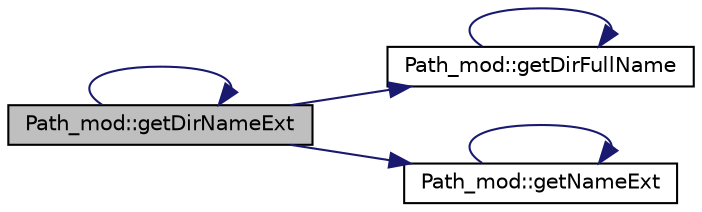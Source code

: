 digraph "Path_mod::getDirNameExt"
{
 // LATEX_PDF_SIZE
  edge [fontname="Helvetica",fontsize="10",labelfontname="Helvetica",labelfontsize="10"];
  node [fontname="Helvetica",fontsize="10",shape=record];
  rankdir="LR";
  Node1 [label="Path_mod::getDirNameExt",height=0.2,width=0.4,color="black", fillcolor="grey75", style="filled", fontcolor="black",tooltip="This procedure is a static method of the class Path_mod::Path_type.  Split the input path to director..."];
  Node1 -> Node2 [color="midnightblue",fontsize="10",style="solid",fontname="Helvetica"];
  Node2 [label="Path_mod::getDirFullName",height=0.2,width=0.4,color="black", fillcolor="white", style="filled",URL="$namespacePath__mod.html#aeba9973856c68989becdd0bd4b60cd14",tooltip="This procedure is a static method of the class Path_mod::Path_type.  Return the directory and full fi..."];
  Node2 -> Node2 [color="midnightblue",fontsize="10",style="solid",fontname="Helvetica"];
  Node1 -> Node1 [color="midnightblue",fontsize="10",style="solid",fontname="Helvetica"];
  Node1 -> Node3 [color="midnightblue",fontsize="10",style="solid",fontname="Helvetica"];
  Node3 [label="Path_mod::getNameExt",height=0.2,width=0.4,color="black", fillcolor="white", style="filled",URL="$namespacePath__mod.html#ac60442400f9a8dac086f64fc452bfedb",tooltip="This procedure is a static method of the class Path_mod::Path_type.  Return the name and file extensi..."];
  Node3 -> Node3 [color="midnightblue",fontsize="10",style="solid",fontname="Helvetica"];
}
